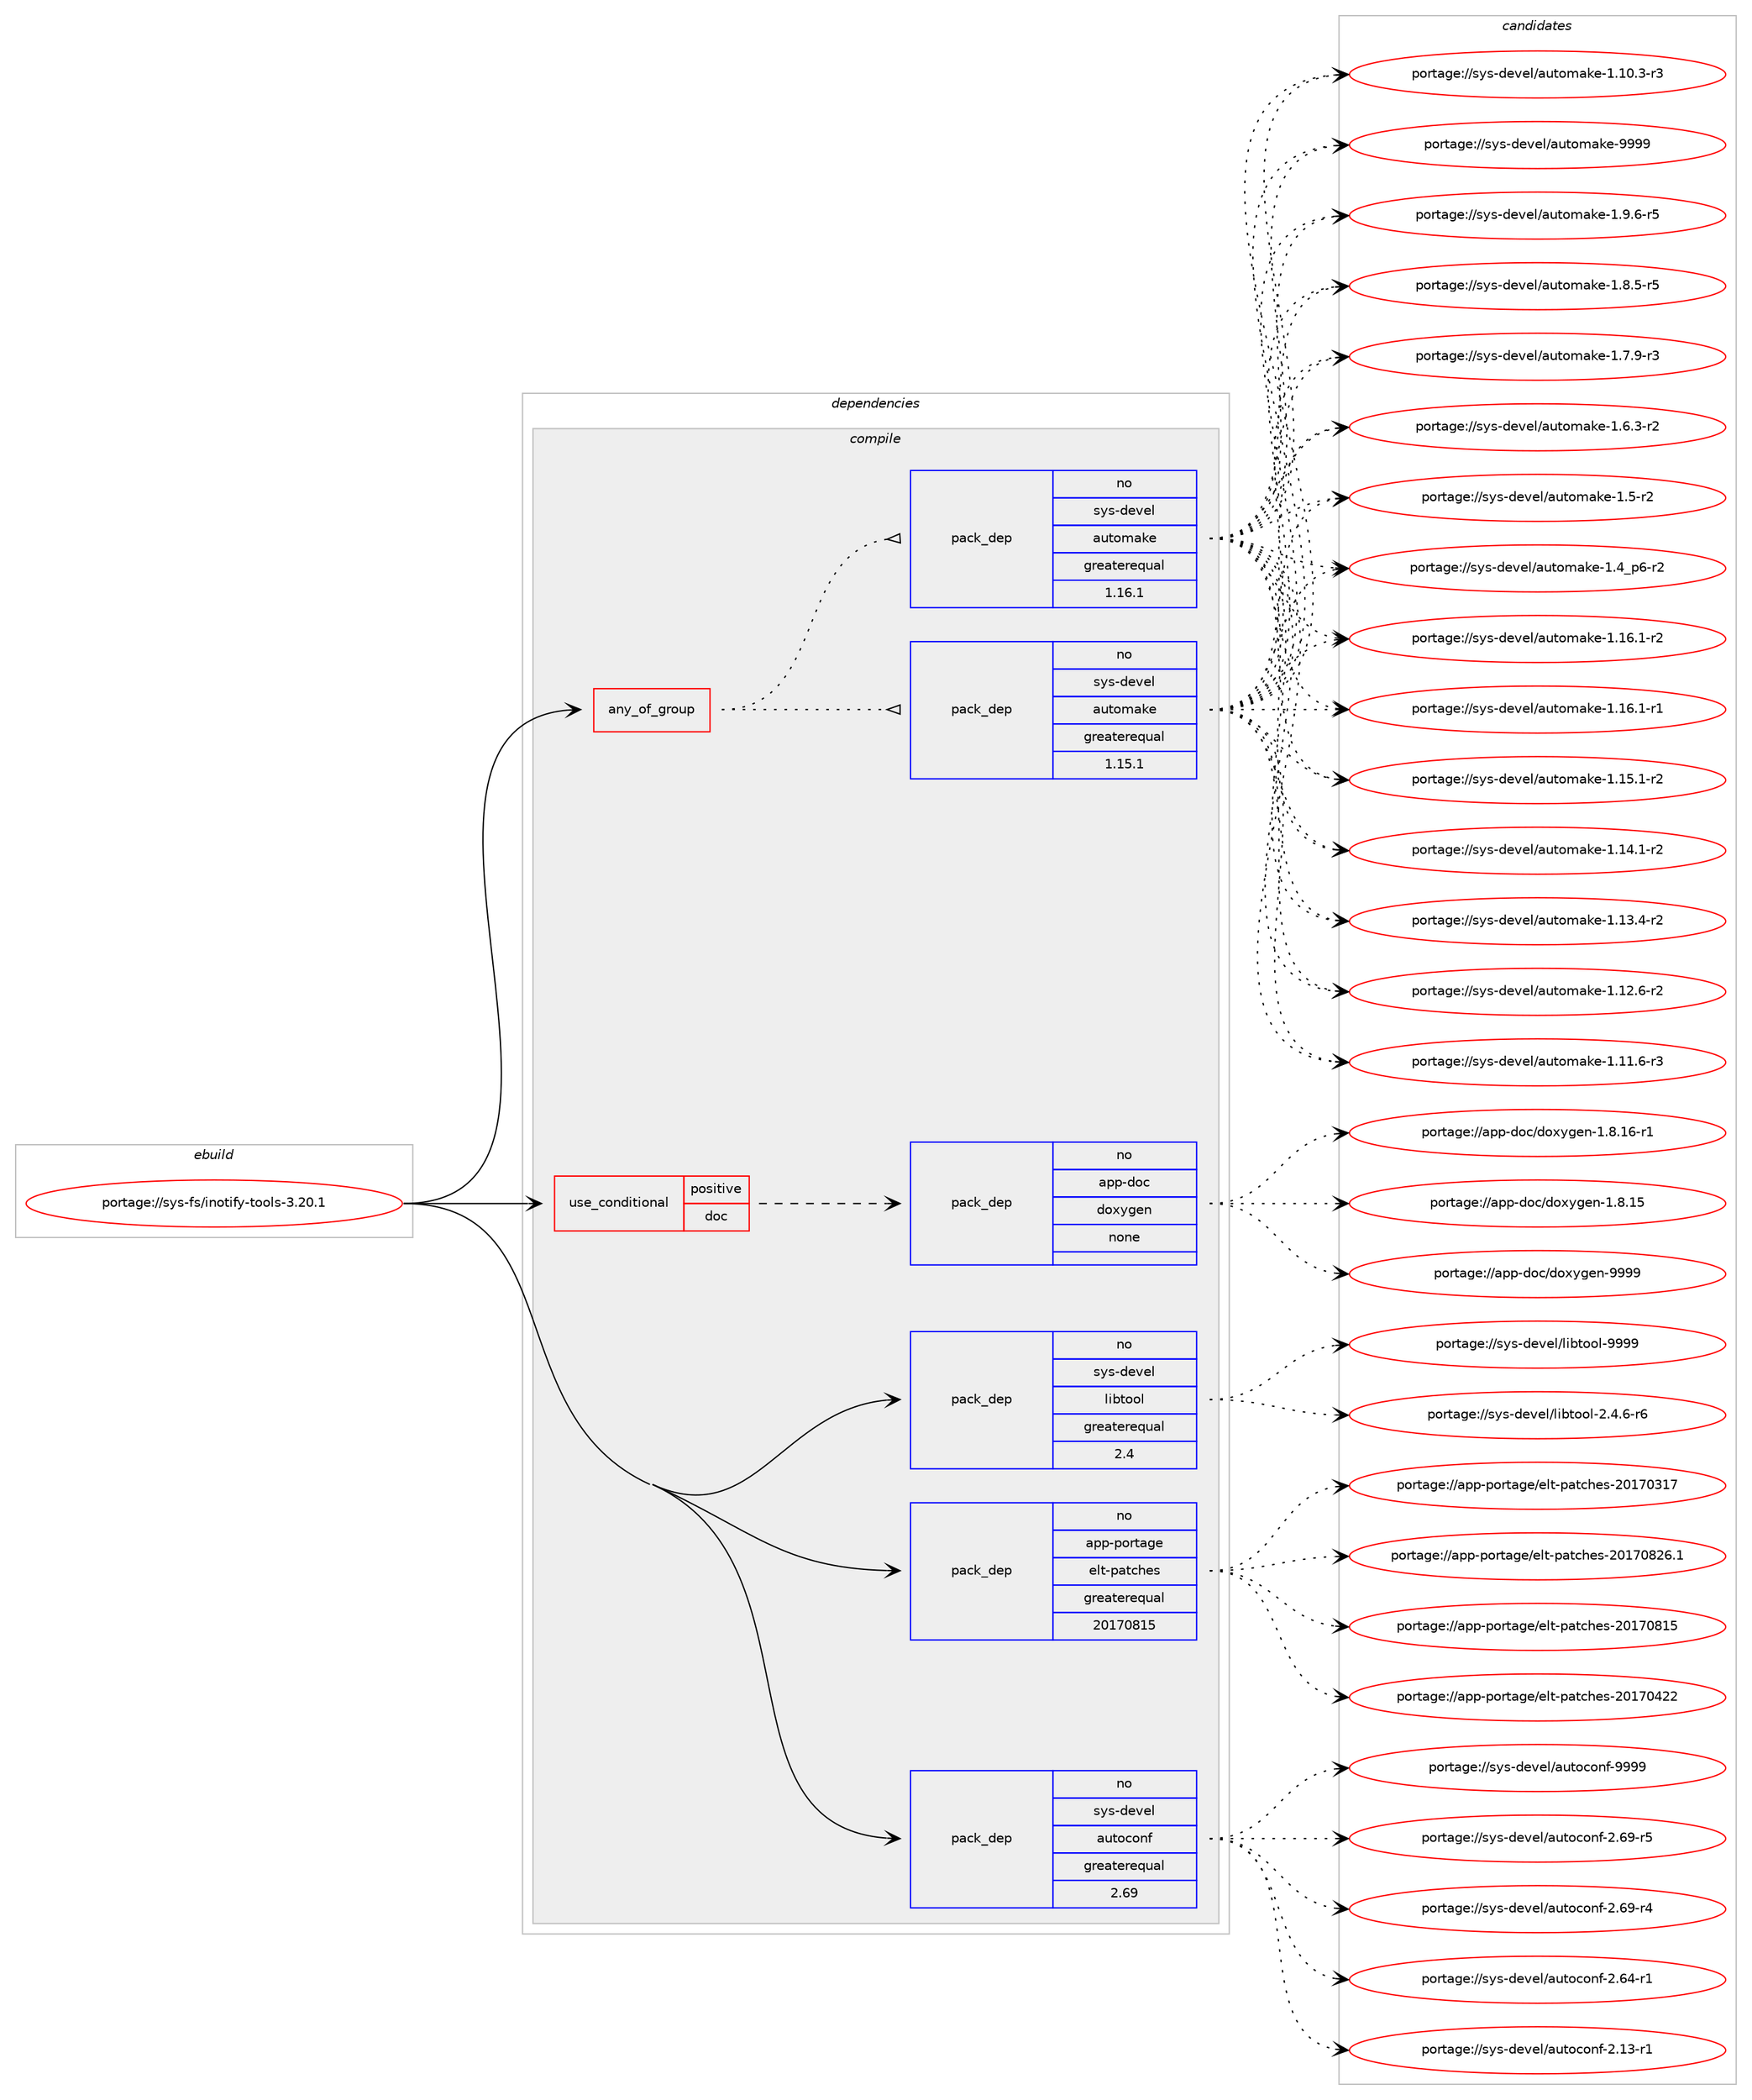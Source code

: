 digraph prolog {

# *************
# Graph options
# *************

newrank=true;
concentrate=true;
compound=true;
graph [rankdir=LR,fontname=Helvetica,fontsize=10,ranksep=1.5];#, ranksep=2.5, nodesep=0.2];
edge  [arrowhead=vee];
node  [fontname=Helvetica,fontsize=10];

# **********
# The ebuild
# **********

subgraph cluster_leftcol {
color=gray;
rank=same;
label=<<i>ebuild</i>>;
id [label="portage://sys-fs/inotify-tools-3.20.1", color=red, width=4, href="../sys-fs/inotify-tools-3.20.1.svg"];
}

# ****************
# The dependencies
# ****************

subgraph cluster_midcol {
color=gray;
label=<<i>dependencies</i>>;
subgraph cluster_compile {
fillcolor="#eeeeee";
style=filled;
label=<<i>compile</i>>;
subgraph any966 {
dependency46366 [label=<<TABLE BORDER="0" CELLBORDER="1" CELLSPACING="0" CELLPADDING="4"><TR><TD CELLPADDING="10">any_of_group</TD></TR></TABLE>>, shape=none, color=red];subgraph pack36148 {
dependency46367 [label=<<TABLE BORDER="0" CELLBORDER="1" CELLSPACING="0" CELLPADDING="4" WIDTH="220"><TR><TD ROWSPAN="6" CELLPADDING="30">pack_dep</TD></TR><TR><TD WIDTH="110">no</TD></TR><TR><TD>sys-devel</TD></TR><TR><TD>automake</TD></TR><TR><TD>greaterequal</TD></TR><TR><TD>1.16.1</TD></TR></TABLE>>, shape=none, color=blue];
}
dependency46366:e -> dependency46367:w [weight=20,style="dotted",arrowhead="oinv"];
subgraph pack36149 {
dependency46368 [label=<<TABLE BORDER="0" CELLBORDER="1" CELLSPACING="0" CELLPADDING="4" WIDTH="220"><TR><TD ROWSPAN="6" CELLPADDING="30">pack_dep</TD></TR><TR><TD WIDTH="110">no</TD></TR><TR><TD>sys-devel</TD></TR><TR><TD>automake</TD></TR><TR><TD>greaterequal</TD></TR><TR><TD>1.15.1</TD></TR></TABLE>>, shape=none, color=blue];
}
dependency46366:e -> dependency46368:w [weight=20,style="dotted",arrowhead="oinv"];
}
id:e -> dependency46366:w [weight=20,style="solid",arrowhead="vee"];
subgraph cond9192 {
dependency46369 [label=<<TABLE BORDER="0" CELLBORDER="1" CELLSPACING="0" CELLPADDING="4"><TR><TD ROWSPAN="3" CELLPADDING="10">use_conditional</TD></TR><TR><TD>positive</TD></TR><TR><TD>doc</TD></TR></TABLE>>, shape=none, color=red];
subgraph pack36150 {
dependency46370 [label=<<TABLE BORDER="0" CELLBORDER="1" CELLSPACING="0" CELLPADDING="4" WIDTH="220"><TR><TD ROWSPAN="6" CELLPADDING="30">pack_dep</TD></TR><TR><TD WIDTH="110">no</TD></TR><TR><TD>app-doc</TD></TR><TR><TD>doxygen</TD></TR><TR><TD>none</TD></TR><TR><TD></TD></TR></TABLE>>, shape=none, color=blue];
}
dependency46369:e -> dependency46370:w [weight=20,style="dashed",arrowhead="vee"];
}
id:e -> dependency46369:w [weight=20,style="solid",arrowhead="vee"];
subgraph pack36151 {
dependency46371 [label=<<TABLE BORDER="0" CELLBORDER="1" CELLSPACING="0" CELLPADDING="4" WIDTH="220"><TR><TD ROWSPAN="6" CELLPADDING="30">pack_dep</TD></TR><TR><TD WIDTH="110">no</TD></TR><TR><TD>app-portage</TD></TR><TR><TD>elt-patches</TD></TR><TR><TD>greaterequal</TD></TR><TR><TD>20170815</TD></TR></TABLE>>, shape=none, color=blue];
}
id:e -> dependency46371:w [weight=20,style="solid",arrowhead="vee"];
subgraph pack36152 {
dependency46372 [label=<<TABLE BORDER="0" CELLBORDER="1" CELLSPACING="0" CELLPADDING="4" WIDTH="220"><TR><TD ROWSPAN="6" CELLPADDING="30">pack_dep</TD></TR><TR><TD WIDTH="110">no</TD></TR><TR><TD>sys-devel</TD></TR><TR><TD>autoconf</TD></TR><TR><TD>greaterequal</TD></TR><TR><TD>2.69</TD></TR></TABLE>>, shape=none, color=blue];
}
id:e -> dependency46372:w [weight=20,style="solid",arrowhead="vee"];
subgraph pack36153 {
dependency46373 [label=<<TABLE BORDER="0" CELLBORDER="1" CELLSPACING="0" CELLPADDING="4" WIDTH="220"><TR><TD ROWSPAN="6" CELLPADDING="30">pack_dep</TD></TR><TR><TD WIDTH="110">no</TD></TR><TR><TD>sys-devel</TD></TR><TR><TD>libtool</TD></TR><TR><TD>greaterequal</TD></TR><TR><TD>2.4</TD></TR></TABLE>>, shape=none, color=blue];
}
id:e -> dependency46373:w [weight=20,style="solid",arrowhead="vee"];
}
subgraph cluster_compileandrun {
fillcolor="#eeeeee";
style=filled;
label=<<i>compile and run</i>>;
}
subgraph cluster_run {
fillcolor="#eeeeee";
style=filled;
label=<<i>run</i>>;
}
}

# **************
# The candidates
# **************

subgraph cluster_choices {
rank=same;
color=gray;
label=<<i>candidates</i>>;

subgraph choice36148 {
color=black;
nodesep=1;
choice115121115451001011181011084797117116111109971071014557575757 [label="portage://sys-devel/automake-9999", color=red, width=4,href="../sys-devel/automake-9999.svg"];
choice115121115451001011181011084797117116111109971071014549465746544511453 [label="portage://sys-devel/automake-1.9.6-r5", color=red, width=4,href="../sys-devel/automake-1.9.6-r5.svg"];
choice115121115451001011181011084797117116111109971071014549465646534511453 [label="portage://sys-devel/automake-1.8.5-r5", color=red, width=4,href="../sys-devel/automake-1.8.5-r5.svg"];
choice115121115451001011181011084797117116111109971071014549465546574511451 [label="portage://sys-devel/automake-1.7.9-r3", color=red, width=4,href="../sys-devel/automake-1.7.9-r3.svg"];
choice115121115451001011181011084797117116111109971071014549465446514511450 [label="portage://sys-devel/automake-1.6.3-r2", color=red, width=4,href="../sys-devel/automake-1.6.3-r2.svg"];
choice11512111545100101118101108479711711611110997107101454946534511450 [label="portage://sys-devel/automake-1.5-r2", color=red, width=4,href="../sys-devel/automake-1.5-r2.svg"];
choice115121115451001011181011084797117116111109971071014549465295112544511450 [label="portage://sys-devel/automake-1.4_p6-r2", color=red, width=4,href="../sys-devel/automake-1.4_p6-r2.svg"];
choice11512111545100101118101108479711711611110997107101454946495446494511450 [label="portage://sys-devel/automake-1.16.1-r2", color=red, width=4,href="../sys-devel/automake-1.16.1-r2.svg"];
choice11512111545100101118101108479711711611110997107101454946495446494511449 [label="portage://sys-devel/automake-1.16.1-r1", color=red, width=4,href="../sys-devel/automake-1.16.1-r1.svg"];
choice11512111545100101118101108479711711611110997107101454946495346494511450 [label="portage://sys-devel/automake-1.15.1-r2", color=red, width=4,href="../sys-devel/automake-1.15.1-r2.svg"];
choice11512111545100101118101108479711711611110997107101454946495246494511450 [label="portage://sys-devel/automake-1.14.1-r2", color=red, width=4,href="../sys-devel/automake-1.14.1-r2.svg"];
choice11512111545100101118101108479711711611110997107101454946495146524511450 [label="portage://sys-devel/automake-1.13.4-r2", color=red, width=4,href="../sys-devel/automake-1.13.4-r2.svg"];
choice11512111545100101118101108479711711611110997107101454946495046544511450 [label="portage://sys-devel/automake-1.12.6-r2", color=red, width=4,href="../sys-devel/automake-1.12.6-r2.svg"];
choice11512111545100101118101108479711711611110997107101454946494946544511451 [label="portage://sys-devel/automake-1.11.6-r3", color=red, width=4,href="../sys-devel/automake-1.11.6-r3.svg"];
choice11512111545100101118101108479711711611110997107101454946494846514511451 [label="portage://sys-devel/automake-1.10.3-r3", color=red, width=4,href="../sys-devel/automake-1.10.3-r3.svg"];
dependency46367:e -> choice115121115451001011181011084797117116111109971071014557575757:w [style=dotted,weight="100"];
dependency46367:e -> choice115121115451001011181011084797117116111109971071014549465746544511453:w [style=dotted,weight="100"];
dependency46367:e -> choice115121115451001011181011084797117116111109971071014549465646534511453:w [style=dotted,weight="100"];
dependency46367:e -> choice115121115451001011181011084797117116111109971071014549465546574511451:w [style=dotted,weight="100"];
dependency46367:e -> choice115121115451001011181011084797117116111109971071014549465446514511450:w [style=dotted,weight="100"];
dependency46367:e -> choice11512111545100101118101108479711711611110997107101454946534511450:w [style=dotted,weight="100"];
dependency46367:e -> choice115121115451001011181011084797117116111109971071014549465295112544511450:w [style=dotted,weight="100"];
dependency46367:e -> choice11512111545100101118101108479711711611110997107101454946495446494511450:w [style=dotted,weight="100"];
dependency46367:e -> choice11512111545100101118101108479711711611110997107101454946495446494511449:w [style=dotted,weight="100"];
dependency46367:e -> choice11512111545100101118101108479711711611110997107101454946495346494511450:w [style=dotted,weight="100"];
dependency46367:e -> choice11512111545100101118101108479711711611110997107101454946495246494511450:w [style=dotted,weight="100"];
dependency46367:e -> choice11512111545100101118101108479711711611110997107101454946495146524511450:w [style=dotted,weight="100"];
dependency46367:e -> choice11512111545100101118101108479711711611110997107101454946495046544511450:w [style=dotted,weight="100"];
dependency46367:e -> choice11512111545100101118101108479711711611110997107101454946494946544511451:w [style=dotted,weight="100"];
dependency46367:e -> choice11512111545100101118101108479711711611110997107101454946494846514511451:w [style=dotted,weight="100"];
}
subgraph choice36149 {
color=black;
nodesep=1;
choice115121115451001011181011084797117116111109971071014557575757 [label="portage://sys-devel/automake-9999", color=red, width=4,href="../sys-devel/automake-9999.svg"];
choice115121115451001011181011084797117116111109971071014549465746544511453 [label="portage://sys-devel/automake-1.9.6-r5", color=red, width=4,href="../sys-devel/automake-1.9.6-r5.svg"];
choice115121115451001011181011084797117116111109971071014549465646534511453 [label="portage://sys-devel/automake-1.8.5-r5", color=red, width=4,href="../sys-devel/automake-1.8.5-r5.svg"];
choice115121115451001011181011084797117116111109971071014549465546574511451 [label="portage://sys-devel/automake-1.7.9-r3", color=red, width=4,href="../sys-devel/automake-1.7.9-r3.svg"];
choice115121115451001011181011084797117116111109971071014549465446514511450 [label="portage://sys-devel/automake-1.6.3-r2", color=red, width=4,href="../sys-devel/automake-1.6.3-r2.svg"];
choice11512111545100101118101108479711711611110997107101454946534511450 [label="portage://sys-devel/automake-1.5-r2", color=red, width=4,href="../sys-devel/automake-1.5-r2.svg"];
choice115121115451001011181011084797117116111109971071014549465295112544511450 [label="portage://sys-devel/automake-1.4_p6-r2", color=red, width=4,href="../sys-devel/automake-1.4_p6-r2.svg"];
choice11512111545100101118101108479711711611110997107101454946495446494511450 [label="portage://sys-devel/automake-1.16.1-r2", color=red, width=4,href="../sys-devel/automake-1.16.1-r2.svg"];
choice11512111545100101118101108479711711611110997107101454946495446494511449 [label="portage://sys-devel/automake-1.16.1-r1", color=red, width=4,href="../sys-devel/automake-1.16.1-r1.svg"];
choice11512111545100101118101108479711711611110997107101454946495346494511450 [label="portage://sys-devel/automake-1.15.1-r2", color=red, width=4,href="../sys-devel/automake-1.15.1-r2.svg"];
choice11512111545100101118101108479711711611110997107101454946495246494511450 [label="portage://sys-devel/automake-1.14.1-r2", color=red, width=4,href="../sys-devel/automake-1.14.1-r2.svg"];
choice11512111545100101118101108479711711611110997107101454946495146524511450 [label="portage://sys-devel/automake-1.13.4-r2", color=red, width=4,href="../sys-devel/automake-1.13.4-r2.svg"];
choice11512111545100101118101108479711711611110997107101454946495046544511450 [label="portage://sys-devel/automake-1.12.6-r2", color=red, width=4,href="../sys-devel/automake-1.12.6-r2.svg"];
choice11512111545100101118101108479711711611110997107101454946494946544511451 [label="portage://sys-devel/automake-1.11.6-r3", color=red, width=4,href="../sys-devel/automake-1.11.6-r3.svg"];
choice11512111545100101118101108479711711611110997107101454946494846514511451 [label="portage://sys-devel/automake-1.10.3-r3", color=red, width=4,href="../sys-devel/automake-1.10.3-r3.svg"];
dependency46368:e -> choice115121115451001011181011084797117116111109971071014557575757:w [style=dotted,weight="100"];
dependency46368:e -> choice115121115451001011181011084797117116111109971071014549465746544511453:w [style=dotted,weight="100"];
dependency46368:e -> choice115121115451001011181011084797117116111109971071014549465646534511453:w [style=dotted,weight="100"];
dependency46368:e -> choice115121115451001011181011084797117116111109971071014549465546574511451:w [style=dotted,weight="100"];
dependency46368:e -> choice115121115451001011181011084797117116111109971071014549465446514511450:w [style=dotted,weight="100"];
dependency46368:e -> choice11512111545100101118101108479711711611110997107101454946534511450:w [style=dotted,weight="100"];
dependency46368:e -> choice115121115451001011181011084797117116111109971071014549465295112544511450:w [style=dotted,weight="100"];
dependency46368:e -> choice11512111545100101118101108479711711611110997107101454946495446494511450:w [style=dotted,weight="100"];
dependency46368:e -> choice11512111545100101118101108479711711611110997107101454946495446494511449:w [style=dotted,weight="100"];
dependency46368:e -> choice11512111545100101118101108479711711611110997107101454946495346494511450:w [style=dotted,weight="100"];
dependency46368:e -> choice11512111545100101118101108479711711611110997107101454946495246494511450:w [style=dotted,weight="100"];
dependency46368:e -> choice11512111545100101118101108479711711611110997107101454946495146524511450:w [style=dotted,weight="100"];
dependency46368:e -> choice11512111545100101118101108479711711611110997107101454946495046544511450:w [style=dotted,weight="100"];
dependency46368:e -> choice11512111545100101118101108479711711611110997107101454946494946544511451:w [style=dotted,weight="100"];
dependency46368:e -> choice11512111545100101118101108479711711611110997107101454946494846514511451:w [style=dotted,weight="100"];
}
subgraph choice36150 {
color=black;
nodesep=1;
choice971121124510011199471001111201211031011104557575757 [label="portage://app-doc/doxygen-9999", color=red, width=4,href="../app-doc/doxygen-9999.svg"];
choice97112112451001119947100111120121103101110454946564649544511449 [label="portage://app-doc/doxygen-1.8.16-r1", color=red, width=4,href="../app-doc/doxygen-1.8.16-r1.svg"];
choice9711211245100111994710011112012110310111045494656464953 [label="portage://app-doc/doxygen-1.8.15", color=red, width=4,href="../app-doc/doxygen-1.8.15.svg"];
dependency46370:e -> choice971121124510011199471001111201211031011104557575757:w [style=dotted,weight="100"];
dependency46370:e -> choice97112112451001119947100111120121103101110454946564649544511449:w [style=dotted,weight="100"];
dependency46370:e -> choice9711211245100111994710011112012110310111045494656464953:w [style=dotted,weight="100"];
}
subgraph choice36151 {
color=black;
nodesep=1;
choice971121124511211111411697103101471011081164511297116991041011154550484955485650544649 [label="portage://app-portage/elt-patches-20170826.1", color=red, width=4,href="../app-portage/elt-patches-20170826.1.svg"];
choice97112112451121111141169710310147101108116451129711699104101115455048495548564953 [label="portage://app-portage/elt-patches-20170815", color=red, width=4,href="../app-portage/elt-patches-20170815.svg"];
choice97112112451121111141169710310147101108116451129711699104101115455048495548525050 [label="portage://app-portage/elt-patches-20170422", color=red, width=4,href="../app-portage/elt-patches-20170422.svg"];
choice97112112451121111141169710310147101108116451129711699104101115455048495548514955 [label="portage://app-portage/elt-patches-20170317", color=red, width=4,href="../app-portage/elt-patches-20170317.svg"];
dependency46371:e -> choice971121124511211111411697103101471011081164511297116991041011154550484955485650544649:w [style=dotted,weight="100"];
dependency46371:e -> choice97112112451121111141169710310147101108116451129711699104101115455048495548564953:w [style=dotted,weight="100"];
dependency46371:e -> choice97112112451121111141169710310147101108116451129711699104101115455048495548525050:w [style=dotted,weight="100"];
dependency46371:e -> choice97112112451121111141169710310147101108116451129711699104101115455048495548514955:w [style=dotted,weight="100"];
}
subgraph choice36152 {
color=black;
nodesep=1;
choice115121115451001011181011084797117116111991111101024557575757 [label="portage://sys-devel/autoconf-9999", color=red, width=4,href="../sys-devel/autoconf-9999.svg"];
choice1151211154510010111810110847971171161119911111010245504654574511453 [label="portage://sys-devel/autoconf-2.69-r5", color=red, width=4,href="../sys-devel/autoconf-2.69-r5.svg"];
choice1151211154510010111810110847971171161119911111010245504654574511452 [label="portage://sys-devel/autoconf-2.69-r4", color=red, width=4,href="../sys-devel/autoconf-2.69-r4.svg"];
choice1151211154510010111810110847971171161119911111010245504654524511449 [label="portage://sys-devel/autoconf-2.64-r1", color=red, width=4,href="../sys-devel/autoconf-2.64-r1.svg"];
choice1151211154510010111810110847971171161119911111010245504649514511449 [label="portage://sys-devel/autoconf-2.13-r1", color=red, width=4,href="../sys-devel/autoconf-2.13-r1.svg"];
dependency46372:e -> choice115121115451001011181011084797117116111991111101024557575757:w [style=dotted,weight="100"];
dependency46372:e -> choice1151211154510010111810110847971171161119911111010245504654574511453:w [style=dotted,weight="100"];
dependency46372:e -> choice1151211154510010111810110847971171161119911111010245504654574511452:w [style=dotted,weight="100"];
dependency46372:e -> choice1151211154510010111810110847971171161119911111010245504654524511449:w [style=dotted,weight="100"];
dependency46372:e -> choice1151211154510010111810110847971171161119911111010245504649514511449:w [style=dotted,weight="100"];
}
subgraph choice36153 {
color=black;
nodesep=1;
choice1151211154510010111810110847108105981161111111084557575757 [label="portage://sys-devel/libtool-9999", color=red, width=4,href="../sys-devel/libtool-9999.svg"];
choice1151211154510010111810110847108105981161111111084550465246544511454 [label="portage://sys-devel/libtool-2.4.6-r6", color=red, width=4,href="../sys-devel/libtool-2.4.6-r6.svg"];
dependency46373:e -> choice1151211154510010111810110847108105981161111111084557575757:w [style=dotted,weight="100"];
dependency46373:e -> choice1151211154510010111810110847108105981161111111084550465246544511454:w [style=dotted,weight="100"];
}
}

}
